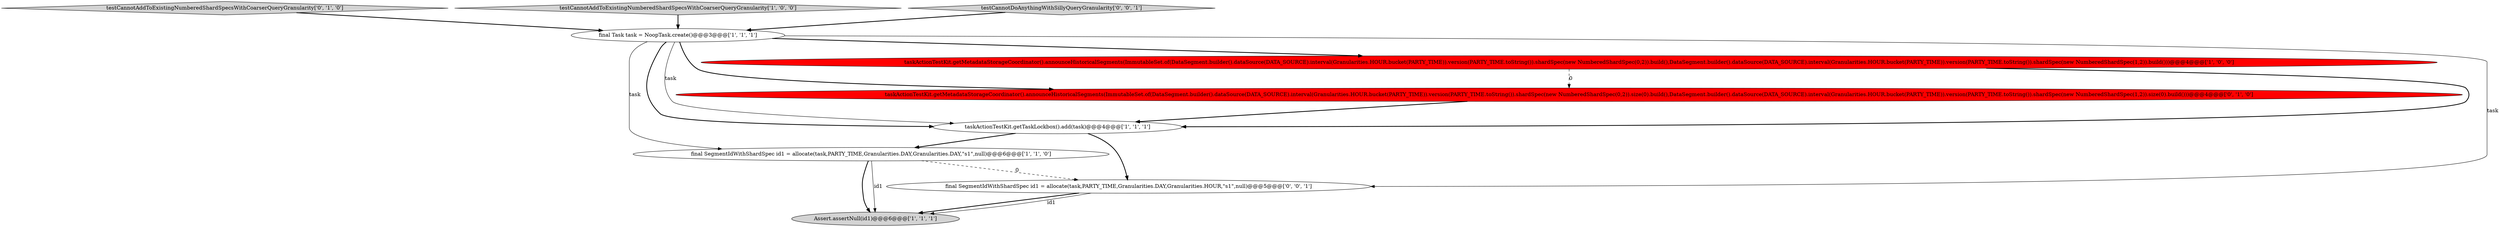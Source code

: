 digraph {
6 [style = filled, label = "testCannotAddToExistingNumberedShardSpecsWithCoarserQueryGranularity['0', '1', '0']", fillcolor = lightgray, shape = diamond image = "AAA0AAABBB2BBB"];
7 [style = filled, label = "taskActionTestKit.getMetadataStorageCoordinator().announceHistoricalSegments(ImmutableSet.of(DataSegment.builder().dataSource(DATA_SOURCE).interval(Granularities.HOUR.bucket(PARTY_TIME)).version(PARTY_TIME.toString()).shardSpec(new NumberedShardSpec(0,2)).size(0).build(),DataSegment.builder().dataSource(DATA_SOURCE).interval(Granularities.HOUR.bucket(PARTY_TIME)).version(PARTY_TIME.toString()).shardSpec(new NumberedShardSpec(1,2)).size(0).build()))@@@4@@@['0', '1', '0']", fillcolor = red, shape = ellipse image = "AAA1AAABBB2BBB"];
2 [style = filled, label = "taskActionTestKit.getTaskLockbox().add(task)@@@4@@@['1', '1', '1']", fillcolor = white, shape = ellipse image = "AAA0AAABBB1BBB"];
4 [style = filled, label = "Assert.assertNull(id1)@@@6@@@['1', '1', '1']", fillcolor = lightgray, shape = ellipse image = "AAA0AAABBB1BBB"];
3 [style = filled, label = "testCannotAddToExistingNumberedShardSpecsWithCoarserQueryGranularity['1', '0', '0']", fillcolor = lightgray, shape = diamond image = "AAA0AAABBB1BBB"];
5 [style = filled, label = "final Task task = NoopTask.create()@@@3@@@['1', '1', '1']", fillcolor = white, shape = ellipse image = "AAA0AAABBB1BBB"];
8 [style = filled, label = "final SegmentIdWithShardSpec id1 = allocate(task,PARTY_TIME,Granularities.DAY,Granularities.HOUR,\"s1\",null)@@@5@@@['0', '0', '1']", fillcolor = white, shape = ellipse image = "AAA0AAABBB3BBB"];
9 [style = filled, label = "testCannotDoAnythingWithSillyQueryGranularity['0', '0', '1']", fillcolor = lightgray, shape = diamond image = "AAA0AAABBB3BBB"];
1 [style = filled, label = "final SegmentIdWithShardSpec id1 = allocate(task,PARTY_TIME,Granularities.DAY,Granularities.DAY,\"s1\",null)@@@6@@@['1', '1', '0']", fillcolor = white, shape = ellipse image = "AAA0AAABBB1BBB"];
0 [style = filled, label = "taskActionTestKit.getMetadataStorageCoordinator().announceHistoricalSegments(ImmutableSet.of(DataSegment.builder().dataSource(DATA_SOURCE).interval(Granularities.HOUR.bucket(PARTY_TIME)).version(PARTY_TIME.toString()).shardSpec(new NumberedShardSpec(0,2)).build(),DataSegment.builder().dataSource(DATA_SOURCE).interval(Granularities.HOUR.bucket(PARTY_TIME)).version(PARTY_TIME.toString()).shardSpec(new NumberedShardSpec(1,2)).build()))@@@4@@@['1', '0', '0']", fillcolor = red, shape = ellipse image = "AAA1AAABBB1BBB"];
9->5 [style = bold, label=""];
5->7 [style = bold, label=""];
1->8 [style = dashed, label="0"];
6->5 [style = bold, label=""];
1->4 [style = bold, label=""];
3->5 [style = bold, label=""];
5->2 [style = bold, label=""];
1->4 [style = solid, label="id1"];
5->8 [style = solid, label="task"];
8->4 [style = bold, label=""];
5->0 [style = bold, label=""];
0->7 [style = dashed, label="0"];
5->1 [style = solid, label="task"];
7->2 [style = bold, label=""];
2->1 [style = bold, label=""];
5->2 [style = solid, label="task"];
2->8 [style = bold, label=""];
0->2 [style = bold, label=""];
8->4 [style = solid, label="id1"];
}
